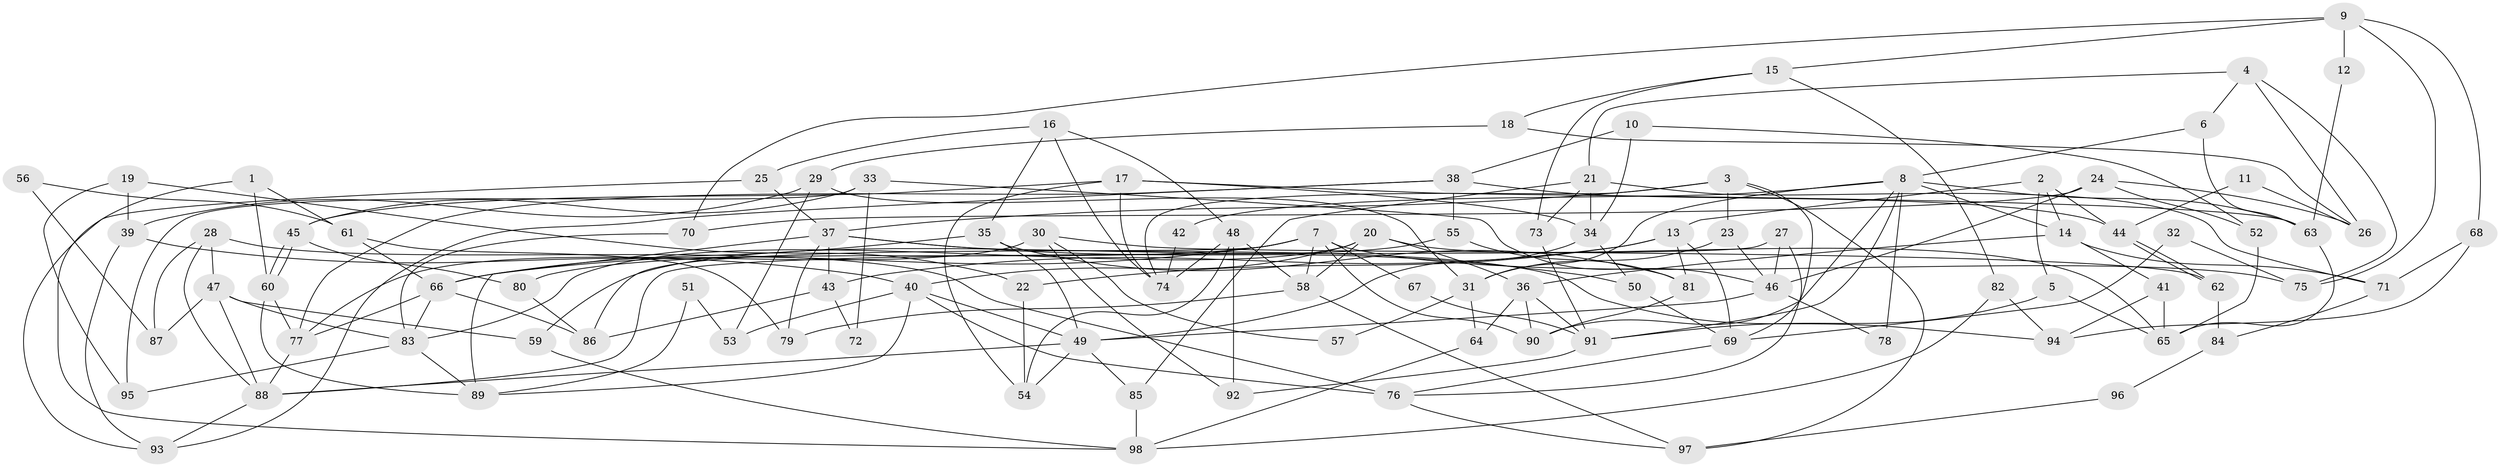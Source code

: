 // coarse degree distribution, {3: 0.11864406779661017, 7: 0.0847457627118644, 6: 0.1864406779661017, 8: 0.06779661016949153, 11: 0.01694915254237288, 2: 0.13559322033898305, 5: 0.22033898305084745, 4: 0.1016949152542373, 9: 0.06779661016949153}
// Generated by graph-tools (version 1.1) at 2025/41/03/06/25 10:41:53]
// undirected, 98 vertices, 196 edges
graph export_dot {
graph [start="1"]
  node [color=gray90,style=filled];
  1;
  2;
  3;
  4;
  5;
  6;
  7;
  8;
  9;
  10;
  11;
  12;
  13;
  14;
  15;
  16;
  17;
  18;
  19;
  20;
  21;
  22;
  23;
  24;
  25;
  26;
  27;
  28;
  29;
  30;
  31;
  32;
  33;
  34;
  35;
  36;
  37;
  38;
  39;
  40;
  41;
  42;
  43;
  44;
  45;
  46;
  47;
  48;
  49;
  50;
  51;
  52;
  53;
  54;
  55;
  56;
  57;
  58;
  59;
  60;
  61;
  62;
  63;
  64;
  65;
  66;
  67;
  68;
  69;
  70;
  71;
  72;
  73;
  74;
  75;
  76;
  77;
  78;
  79;
  80;
  81;
  82;
  83;
  84;
  85;
  86;
  87;
  88;
  89;
  90;
  91;
  92;
  93;
  94;
  95;
  96;
  97;
  98;
  1 -- 60;
  1 -- 61;
  1 -- 98;
  2 -- 44;
  2 -- 5;
  2 -- 13;
  2 -- 14;
  3 -- 97;
  3 -- 37;
  3 -- 23;
  3 -- 69;
  3 -- 74;
  4 -- 75;
  4 -- 21;
  4 -- 6;
  4 -- 26;
  5 -- 65;
  5 -- 91;
  6 -- 8;
  6 -- 63;
  7 -- 86;
  7 -- 66;
  7 -- 58;
  7 -- 67;
  7 -- 75;
  7 -- 80;
  7 -- 90;
  8 -- 90;
  8 -- 14;
  8 -- 31;
  8 -- 42;
  8 -- 63;
  8 -- 78;
  8 -- 91;
  9 -- 68;
  9 -- 70;
  9 -- 12;
  9 -- 15;
  9 -- 75;
  10 -- 38;
  10 -- 34;
  10 -- 52;
  11 -- 44;
  11 -- 26;
  12 -- 63;
  13 -- 69;
  13 -- 22;
  13 -- 43;
  13 -- 81;
  14 -- 36;
  14 -- 41;
  14 -- 71;
  15 -- 18;
  15 -- 73;
  15 -- 82;
  16 -- 48;
  16 -- 74;
  16 -- 25;
  16 -- 35;
  17 -- 63;
  17 -- 74;
  17 -- 34;
  17 -- 45;
  17 -- 54;
  18 -- 26;
  18 -- 29;
  19 -- 95;
  19 -- 39;
  19 -- 22;
  20 -- 83;
  20 -- 40;
  20 -- 36;
  20 -- 58;
  20 -- 65;
  21 -- 34;
  21 -- 85;
  21 -- 71;
  21 -- 73;
  22 -- 54;
  23 -- 31;
  23 -- 46;
  24 -- 46;
  24 -- 52;
  24 -- 26;
  24 -- 70;
  25 -- 93;
  25 -- 37;
  27 -- 88;
  27 -- 46;
  27 -- 76;
  28 -- 47;
  28 -- 76;
  28 -- 87;
  28 -- 88;
  29 -- 31;
  29 -- 39;
  29 -- 53;
  30 -- 92;
  30 -- 77;
  30 -- 57;
  30 -- 62;
  31 -- 64;
  31 -- 57;
  32 -- 75;
  32 -- 69;
  33 -- 45;
  33 -- 46;
  33 -- 72;
  33 -- 95;
  34 -- 49;
  34 -- 50;
  35 -- 81;
  35 -- 49;
  35 -- 66;
  36 -- 91;
  36 -- 64;
  36 -- 90;
  37 -- 43;
  37 -- 50;
  37 -- 79;
  37 -- 89;
  37 -- 94;
  38 -- 77;
  38 -- 55;
  38 -- 44;
  38 -- 93;
  39 -- 93;
  39 -- 40;
  40 -- 49;
  40 -- 76;
  40 -- 53;
  40 -- 89;
  41 -- 65;
  41 -- 94;
  42 -- 74;
  43 -- 86;
  43 -- 72;
  44 -- 62;
  44 -- 62;
  45 -- 60;
  45 -- 60;
  45 -- 80;
  46 -- 49;
  46 -- 78;
  47 -- 88;
  47 -- 83;
  47 -- 59;
  47 -- 87;
  48 -- 54;
  48 -- 58;
  48 -- 74;
  48 -- 92;
  49 -- 54;
  49 -- 85;
  49 -- 88;
  50 -- 69;
  51 -- 53;
  51 -- 89;
  52 -- 65;
  55 -- 81;
  55 -- 59;
  56 -- 61;
  56 -- 87;
  58 -- 79;
  58 -- 97;
  59 -- 98;
  60 -- 89;
  60 -- 77;
  61 -- 66;
  61 -- 79;
  62 -- 84;
  63 -- 65;
  64 -- 98;
  66 -- 77;
  66 -- 83;
  66 -- 86;
  67 -- 91;
  68 -- 94;
  68 -- 71;
  69 -- 76;
  70 -- 83;
  71 -- 84;
  73 -- 91;
  76 -- 97;
  77 -- 88;
  80 -- 86;
  81 -- 90;
  82 -- 94;
  82 -- 98;
  83 -- 89;
  83 -- 95;
  84 -- 96;
  85 -- 98;
  88 -- 93;
  91 -- 92;
  96 -- 97;
}
